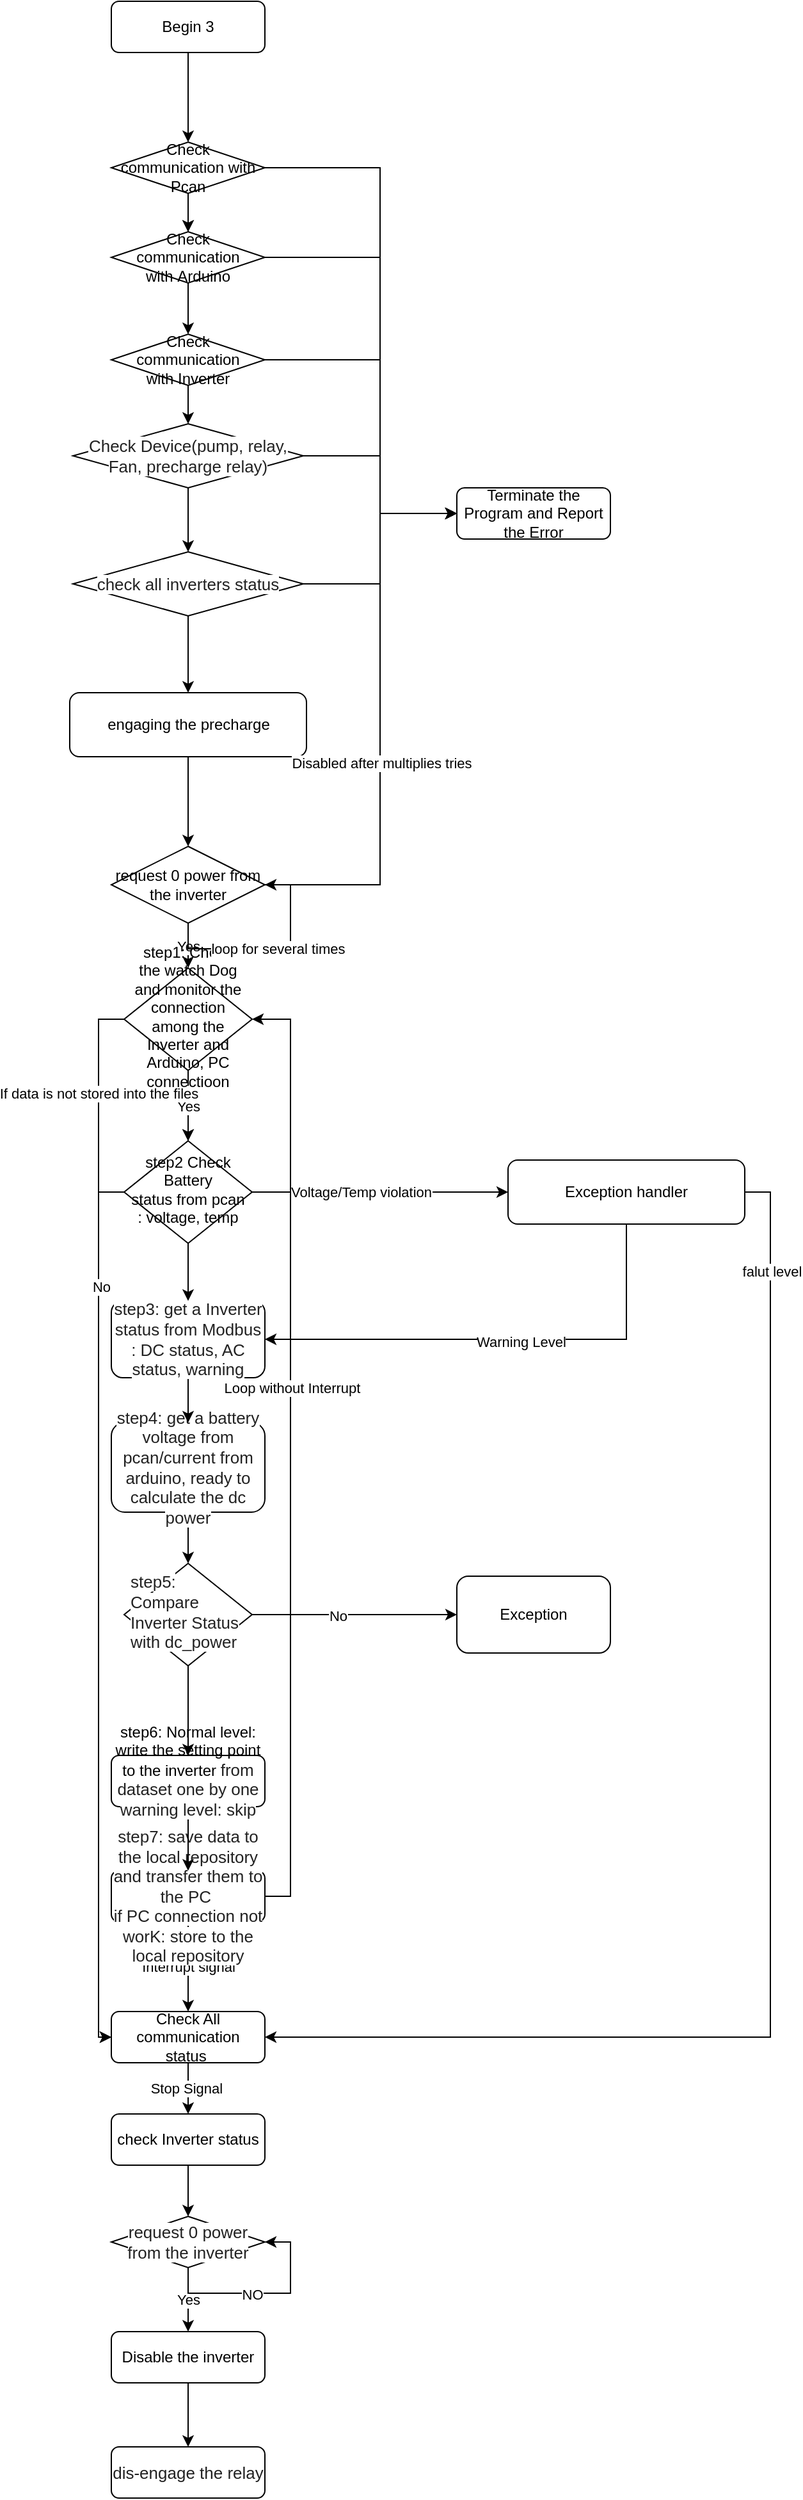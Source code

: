 <mxfile version="14.4.2" type="google"><diagram id="C5RBs43oDa-KdzZeNtuy" name="Page-1"><mxGraphModel dx="825" dy="1595" grid="1" gridSize="10" guides="1" tooltips="1" connect="1" arrows="1" fold="1" page="1" pageScale="1" pageWidth="827" pageHeight="1169" math="0" shadow="0"><root><mxCell id="WIyWlLk6GJQsqaUBKTNV-0"/><mxCell id="WIyWlLk6GJQsqaUBKTNV-1" parent="WIyWlLk6GJQsqaUBKTNV-0"/><mxCell id="9C3M7m2hAnHkygJpcLeN-49" value="Stop Signal&amp;nbsp;" style="edgeStyle=orthogonalEdgeStyle;rounded=0;orthogonalLoop=1;jettySize=auto;html=1;" parent="WIyWlLk6GJQsqaUBKTNV-1" source="9C3M7m2hAnHkygJpcLeN-13" target="9C3M7m2hAnHkygJpcLeN-12" edge="1"><mxGeometry relative="1" as="geometry"/></mxCell><mxCell id="zS0uMNNaDUlK9rrYQhCU-2" style="edgeStyle=orthogonalEdgeStyle;rounded=0;orthogonalLoop=1;jettySize=auto;html=1;exitX=1;exitY=0.5;exitDx=0;exitDy=0;entryX=0;entryY=0.5;entryDx=0;entryDy=0;" parent="WIyWlLk6GJQsqaUBKTNV-1" source="WIyWlLk6GJQsqaUBKTNV-3" target="zS0uMNNaDUlK9rrYQhCU-1" edge="1"><mxGeometry relative="1" as="geometry"/></mxCell><mxCell id="zS0uMNNaDUlK9rrYQhCU-4" style="edgeStyle=orthogonalEdgeStyle;rounded=0;orthogonalLoop=1;jettySize=auto;html=1;exitX=0.5;exitY=1;exitDx=0;exitDy=0;" parent="WIyWlLk6GJQsqaUBKTNV-1" source="WIyWlLk6GJQsqaUBKTNV-3" target="zS0uMNNaDUlK9rrYQhCU-0" edge="1"><mxGeometry relative="1" as="geometry"/></mxCell><mxCell id="WIyWlLk6GJQsqaUBKTNV-3" value="&lt;span style=&quot;color: rgb(34 , 34 , 34) ; font-family: &amp;#34;arial&amp;#34; , &amp;#34;helvetica&amp;#34; , sans-serif ; font-size: small ; text-align: left ; background-color: rgb(255 , 255 , 255)&quot;&gt;Check Device(pump, relay, Fan, precharge relay)&lt;/span&gt;" style="rhombus;whiteSpace=wrap;html=1;fontSize=12;glass=0;strokeWidth=1;shadow=0;" parent="WIyWlLk6GJQsqaUBKTNV-1" vertex="1"><mxGeometry x="160" y="80" width="180" height="50" as="geometry"/></mxCell><mxCell id="zS0uMNNaDUlK9rrYQhCU-3" style="edgeStyle=orthogonalEdgeStyle;rounded=0;orthogonalLoop=1;jettySize=auto;html=1;exitX=1;exitY=0.5;exitDx=0;exitDy=0;entryX=0;entryY=0.5;entryDx=0;entryDy=0;" parent="WIyWlLk6GJQsqaUBKTNV-1" source="zS0uMNNaDUlK9rrYQhCU-0" target="zS0uMNNaDUlK9rrYQhCU-1" edge="1"><mxGeometry relative="1" as="geometry"><mxPoint x="500" y="205" as="targetPoint"/></mxGeometry></mxCell><mxCell id="9C3M7m2hAnHkygJpcLeN-0" style="edgeStyle=orthogonalEdgeStyle;rounded=0;orthogonalLoop=1;jettySize=auto;html=1;exitX=0.5;exitY=1;exitDx=0;exitDy=0;entryX=0.5;entryY=0;entryDx=0;entryDy=0;" parent="WIyWlLk6GJQsqaUBKTNV-1" source="zS0uMNNaDUlK9rrYQhCU-0" target="zS0uMNNaDUlK9rrYQhCU-5" edge="1"><mxGeometry relative="1" as="geometry"/></mxCell><mxCell id="zS0uMNNaDUlK9rrYQhCU-0" value="&lt;span style=&quot;color: rgb(34 , 34 , 34) ; font-family: &amp;#34;arial&amp;#34; , &amp;#34;helvetica&amp;#34; , sans-serif ; font-size: small ; text-align: left ; background-color: rgb(255 , 255 , 255)&quot;&gt;check all inverters status&lt;/span&gt;" style="rhombus;whiteSpace=wrap;html=1;fontSize=12;glass=0;strokeWidth=1;shadow=0;" parent="WIyWlLk6GJQsqaUBKTNV-1" vertex="1"><mxGeometry x="160" y="180" width="180" height="50" as="geometry"/></mxCell><mxCell id="zS0uMNNaDUlK9rrYQhCU-1" value="Terminate the Program and Report the Error" style="rounded=1;whiteSpace=wrap;html=1;fontSize=12;glass=0;strokeWidth=1;shadow=0;" parent="WIyWlLk6GJQsqaUBKTNV-1" vertex="1"><mxGeometry x="460" y="130" width="120" height="40" as="geometry"/></mxCell><mxCell id="9C3M7m2hAnHkygJpcLeN-4" style="edgeStyle=orthogonalEdgeStyle;rounded=0;orthogonalLoop=1;jettySize=auto;html=1;exitX=0.5;exitY=1;exitDx=0;exitDy=0;" parent="WIyWlLk6GJQsqaUBKTNV-1" source="zS0uMNNaDUlK9rrYQhCU-5" target="9C3M7m2hAnHkygJpcLeN-3" edge="1"><mxGeometry relative="1" as="geometry"/></mxCell><mxCell id="zS0uMNNaDUlK9rrYQhCU-5" value="engaging the precharge" style="rounded=1;whiteSpace=wrap;html=1;fontSize=12;glass=0;strokeWidth=1;shadow=0;" parent="WIyWlLk6GJQsqaUBKTNV-1" vertex="1"><mxGeometry x="157.5" y="290" width="185" height="50" as="geometry"/></mxCell><mxCell id="WW2kw6S5AvHAeb_zmeq9-3" style="edgeStyle=orthogonalEdgeStyle;rounded=0;orthogonalLoop=1;jettySize=auto;html=1;exitX=0.5;exitY=1;exitDx=0;exitDy=0;" parent="WIyWlLk6GJQsqaUBKTNV-1" source="9C3M7m2hAnHkygJpcLeN-1" target="9C3M7m2hAnHkygJpcLeN-8" edge="1"><mxGeometry relative="1" as="geometry"/></mxCell><mxCell id="9C3M7m2hAnHkygJpcLeN-1" value="&lt;span style=&quot;color: rgb(34 , 34 , 34) ; font-family: &amp;#34;arial&amp;#34; , &amp;#34;helvetica&amp;#34; , sans-serif ; font-size: small ; text-align: left ; background-color: rgb(255 , 255 , 255)&quot;&gt;step4: get a battery voltage from pcan/current from arduino, ready to calculate the dc power&lt;/span&gt;" style="rounded=1;whiteSpace=wrap;html=1;fontSize=12;glass=0;strokeWidth=1;shadow=0;" parent="WIyWlLk6GJQsqaUBKTNV-1" vertex="1"><mxGeometry x="190" y="860" width="120" height="70" as="geometry"/></mxCell><mxCell id="WW2kw6S5AvHAeb_zmeq9-5" style="edgeStyle=orthogonalEdgeStyle;rounded=0;orthogonalLoop=1;jettySize=auto;html=1;exitX=0.5;exitY=1;exitDx=0;exitDy=0;entryX=0.5;entryY=0;entryDx=0;entryDy=0;" parent="WIyWlLk6GJQsqaUBKTNV-1" source="9C3M7m2hAnHkygJpcLeN-2" target="9C3M7m2hAnHkygJpcLeN-1" edge="1"><mxGeometry relative="1" as="geometry"/></mxCell><mxCell id="9C3M7m2hAnHkygJpcLeN-2" value="&lt;span style=&quot;color: rgb(34 , 34 , 34) ; font-family: &amp;#34;arial&amp;#34; , &amp;#34;helvetica&amp;#34; , sans-serif ; font-size: small ; text-align: left ; background-color: rgb(255 , 255 , 255)&quot;&gt;step3: get a Inverter status from Modbus : DC status, AC status, warning&lt;/span&gt;" style="rounded=1;whiteSpace=wrap;html=1;fontSize=12;glass=0;strokeWidth=1;shadow=0;" parent="WIyWlLk6GJQsqaUBKTNV-1" vertex="1"><mxGeometry x="190" y="765" width="120" height="60" as="geometry"/></mxCell><mxCell id="9C3M7m2hAnHkygJpcLeN-21" value="Yes" style="edgeStyle=orthogonalEdgeStyle;rounded=0;orthogonalLoop=1;jettySize=auto;html=1;exitX=0.5;exitY=1;exitDx=0;exitDy=0;entryX=0.5;entryY=0;entryDx=0;entryDy=0;" parent="WIyWlLk6GJQsqaUBKTNV-1" source="9C3M7m2hAnHkygJpcLeN-3" target="9C3M7m2hAnHkygJpcLeN-6" edge="1"><mxGeometry relative="1" as="geometry"/></mxCell><mxCell id="9C3M7m2hAnHkygJpcLeN-54" style="edgeStyle=orthogonalEdgeStyle;rounded=0;orthogonalLoop=1;jettySize=auto;html=1;exitX=1;exitY=0.5;exitDx=0;exitDy=0;entryX=0;entryY=0.5;entryDx=0;entryDy=0;" parent="WIyWlLk6GJQsqaUBKTNV-1" source="9C3M7m2hAnHkygJpcLeN-3" target="zS0uMNNaDUlK9rrYQhCU-1" edge="1"><mxGeometry relative="1" as="geometry"><Array as="points"><mxPoint x="400" y="440"/><mxPoint x="400" y="150"/></Array></mxGeometry></mxCell><mxCell id="9C3M7m2hAnHkygJpcLeN-55" value="Disabled after multiplies tries" style="edgeLabel;html=1;align=center;verticalAlign=middle;resizable=0;points=[];" parent="9C3M7m2hAnHkygJpcLeN-54" vertex="1" connectable="0"><mxGeometry x="-0.159" y="-1" relative="1" as="geometry"><mxPoint as="offset"/></mxGeometry></mxCell><mxCell id="9C3M7m2hAnHkygJpcLeN-3" value="request 0 power from the inverter" style="rhombus;whiteSpace=wrap;html=1;fontSize=12;glass=0;strokeWidth=1;shadow=0;" parent="WIyWlLk6GJQsqaUBKTNV-1" vertex="1"><mxGeometry x="190" y="410" width="120" height="60" as="geometry"/></mxCell><mxCell id="9C3M7m2hAnHkygJpcLeN-14" style="edgeStyle=orthogonalEdgeStyle;rounded=0;orthogonalLoop=1;jettySize=auto;html=1;exitX=0.5;exitY=1;exitDx=0;exitDy=0;" parent="WIyWlLk6GJQsqaUBKTNV-1" source="9C3M7m2hAnHkygJpcLeN-6" target="9C3M7m2hAnHkygJpcLeN-7" edge="1"><mxGeometry relative="1" as="geometry"/></mxCell><mxCell id="9C3M7m2hAnHkygJpcLeN-33" value="Yes" style="edgeStyle=orthogonalEdgeStyle;rounded=0;orthogonalLoop=1;jettySize=auto;html=1;" parent="WIyWlLk6GJQsqaUBKTNV-1" source="9C3M7m2hAnHkygJpcLeN-6" target="9C3M7m2hAnHkygJpcLeN-7" edge="1"><mxGeometry relative="1" as="geometry"/></mxCell><mxCell id="9C3M7m2hAnHkygJpcLeN-34" style="edgeStyle=orthogonalEdgeStyle;rounded=0;orthogonalLoop=1;jettySize=auto;html=1;exitX=0;exitY=0.5;exitDx=0;exitDy=0;entryX=0;entryY=0.5;entryDx=0;entryDy=0;" parent="WIyWlLk6GJQsqaUBKTNV-1" source="9C3M7m2hAnHkygJpcLeN-6" target="9C3M7m2hAnHkygJpcLeN-13" edge="1"><mxGeometry relative="1" as="geometry"/></mxCell><mxCell id="9C3M7m2hAnHkygJpcLeN-37" value="If data is not stored into the files" style="edgeLabel;html=1;align=center;verticalAlign=middle;resizable=0;points=[];" parent="9C3M7m2hAnHkygJpcLeN-34" vertex="1" connectable="0"><mxGeometry x="-0.811" relative="1" as="geometry"><mxPoint as="offset"/></mxGeometry></mxCell><mxCell id="9C3M7m2hAnHkygJpcLeN-6" value="step1: Check the watch Dog and monitor the connection among the Inverter and Arduino, PC connectioon" style="rhombus;whiteSpace=wrap;html=1;shadow=0;fontFamily=Helvetica;fontSize=12;align=center;strokeWidth=1;spacing=6;spacingTop=-4;" parent="WIyWlLk6GJQsqaUBKTNV-1" vertex="1"><mxGeometry x="200" y="505" width="100" height="80" as="geometry"/></mxCell><mxCell id="9C3M7m2hAnHkygJpcLeN-35" style="edgeStyle=orthogonalEdgeStyle;rounded=0;orthogonalLoop=1;jettySize=auto;html=1;exitX=0;exitY=0.5;exitDx=0;exitDy=0;entryX=0;entryY=0.5;entryDx=0;entryDy=0;" parent="WIyWlLk6GJQsqaUBKTNV-1" source="9C3M7m2hAnHkygJpcLeN-7" target="9C3M7m2hAnHkygJpcLeN-13" edge="1"><mxGeometry relative="1" as="geometry"/></mxCell><mxCell id="9C3M7m2hAnHkygJpcLeN-38" value="No" style="edgeLabel;html=1;align=center;verticalAlign=middle;resizable=0;points=[];" parent="9C3M7m2hAnHkygJpcLeN-35" vertex="1" connectable="0"><mxGeometry x="-0.728" y="2" relative="1" as="geometry"><mxPoint as="offset"/></mxGeometry></mxCell><mxCell id="9C3M7m2hAnHkygJpcLeN-62" style="edgeStyle=orthogonalEdgeStyle;rounded=0;orthogonalLoop=1;jettySize=auto;html=1;exitX=1;exitY=0.5;exitDx=0;exitDy=0;entryX=0;entryY=0.5;entryDx=0;entryDy=0;" parent="WIyWlLk6GJQsqaUBKTNV-1" source="9C3M7m2hAnHkygJpcLeN-7" target="9C3M7m2hAnHkygJpcLeN-57" edge="1"><mxGeometry relative="1" as="geometry"/></mxCell><mxCell id="WW2kw6S5AvHAeb_zmeq9-8" value="Voltage/Temp violation" style="edgeLabel;html=1;align=center;verticalAlign=middle;resizable=0;points=[];" parent="9C3M7m2hAnHkygJpcLeN-62" vertex="1" connectable="0"><mxGeometry x="-0.15" relative="1" as="geometry"><mxPoint as="offset"/></mxGeometry></mxCell><mxCell id="WW2kw6S5AvHAeb_zmeq9-4" style="edgeStyle=orthogonalEdgeStyle;rounded=0;orthogonalLoop=1;jettySize=auto;html=1;exitX=0.5;exitY=1;exitDx=0;exitDy=0;" parent="WIyWlLk6GJQsqaUBKTNV-1" source="9C3M7m2hAnHkygJpcLeN-7" target="9C3M7m2hAnHkygJpcLeN-2" edge="1"><mxGeometry relative="1" as="geometry"/></mxCell><mxCell id="9C3M7m2hAnHkygJpcLeN-7" value="step2 Check Battery&lt;br&gt;status from pcan&lt;br&gt;: voltage, temp" style="rhombus;whiteSpace=wrap;html=1;shadow=0;fontFamily=Helvetica;fontSize=12;align=center;strokeWidth=1;spacing=6;spacingTop=-4;" parent="WIyWlLk6GJQsqaUBKTNV-1" vertex="1"><mxGeometry x="200" y="640" width="100" height="80" as="geometry"/></mxCell><mxCell id="WW2kw6S5AvHAeb_zmeq9-2" style="edgeStyle=orthogonalEdgeStyle;rounded=0;orthogonalLoop=1;jettySize=auto;html=1;exitX=0.5;exitY=1;exitDx=0;exitDy=0;entryX=0.5;entryY=0;entryDx=0;entryDy=0;" parent="WIyWlLk6GJQsqaUBKTNV-1" source="9C3M7m2hAnHkygJpcLeN-8" target="9C3M7m2hAnHkygJpcLeN-11" edge="1"><mxGeometry relative="1" as="geometry"/></mxCell><mxCell id="zswEjtOYO-48BnO0eBVj-1" style="edgeStyle=orthogonalEdgeStyle;rounded=0;orthogonalLoop=1;jettySize=auto;html=1;exitX=1;exitY=0.5;exitDx=0;exitDy=0;entryX=0;entryY=0.5;entryDx=0;entryDy=0;" parent="WIyWlLk6GJQsqaUBKTNV-1" source="9C3M7m2hAnHkygJpcLeN-8" target="zswEjtOYO-48BnO0eBVj-0" edge="1"><mxGeometry relative="1" as="geometry"><mxPoint x="430" y="1020" as="targetPoint"/><Array as="points"/></mxGeometry></mxCell><mxCell id="zswEjtOYO-48BnO0eBVj-2" value="No" style="edgeLabel;html=1;align=center;verticalAlign=middle;resizable=0;points=[];" parent="zswEjtOYO-48BnO0eBVj-1" vertex="1" connectable="0"><mxGeometry x="-0.163" y="-1" relative="1" as="geometry"><mxPoint as="offset"/></mxGeometry></mxCell><mxCell id="9C3M7m2hAnHkygJpcLeN-8" value="&lt;div style=&quot;text-align: left&quot;&gt;&lt;font color=&quot;#222222&quot; face=&quot;arial, helvetica, sans-serif&quot; size=&quot;2&quot;&gt;&lt;span style=&quot;background-color: rgb(255 , 255 , 255)&quot;&gt;step5: Compare Inverter Status with dc_power&lt;/span&gt;&lt;/font&gt;&lt;/div&gt;" style="rhombus;whiteSpace=wrap;html=1;shadow=0;fontFamily=Helvetica;fontSize=12;align=center;strokeWidth=1;spacing=6;spacingTop=-4;" parent="WIyWlLk6GJQsqaUBKTNV-1" vertex="1"><mxGeometry x="200" y="970" width="100" height="80" as="geometry"/></mxCell><mxCell id="9C3M7m2hAnHkygJpcLeN-29" value="Yes" style="edgeStyle=orthogonalEdgeStyle;rounded=0;orthogonalLoop=1;jettySize=auto;html=1;exitX=0.5;exitY=1;exitDx=0;exitDy=0;entryX=0.5;entryY=0;entryDx=0;entryDy=0;" parent="WIyWlLk6GJQsqaUBKTNV-1" source="9C3M7m2hAnHkygJpcLeN-9" target="9C3M7m2hAnHkygJpcLeN-26" edge="1"><mxGeometry relative="1" as="geometry"/></mxCell><mxCell id="9C3M7m2hAnHkygJpcLeN-9" value="&lt;span style=&quot;color: rgb(34 , 34 , 34) ; font-family: &amp;#34;arial&amp;#34; , &amp;#34;helvetica&amp;#34; , sans-serif ; font-size: small ; text-align: left ; background-color: rgb(255 , 255 , 255)&quot;&gt;request 0 power from the inverter&lt;/span&gt;" style="rhombus;whiteSpace=wrap;html=1;fontSize=12;glass=0;strokeWidth=1;shadow=0;" parent="WIyWlLk6GJQsqaUBKTNV-1" vertex="1"><mxGeometry x="190" y="1480" width="120" height="40" as="geometry"/></mxCell><mxCell id="9C3M7m2hAnHkygJpcLeN-20" style="edgeStyle=orthogonalEdgeStyle;rounded=0;orthogonalLoop=1;jettySize=auto;html=1;exitX=1;exitY=0.5;exitDx=0;exitDy=0;entryX=1;entryY=0.5;entryDx=0;entryDy=0;" parent="WIyWlLk6GJQsqaUBKTNV-1" source="9C3M7m2hAnHkygJpcLeN-10" target="9C3M7m2hAnHkygJpcLeN-6" edge="1"><mxGeometry relative="1" as="geometry"/></mxCell><mxCell id="9C3M7m2hAnHkygJpcLeN-32" value="Loop without Interrupt" style="edgeLabel;html=1;align=center;verticalAlign=middle;resizable=0;points=[];" parent="9C3M7m2hAnHkygJpcLeN-20" vertex="1" connectable="0"><mxGeometry x="0.135" y="-1" relative="1" as="geometry"><mxPoint as="offset"/></mxGeometry></mxCell><mxCell id="9C3M7m2hAnHkygJpcLeN-22" value="Interrupt signal" style="edgeStyle=orthogonalEdgeStyle;rounded=0;orthogonalLoop=1;jettySize=auto;html=1;exitX=0.5;exitY=1;exitDx=0;exitDy=0;entryX=0.5;entryY=0;entryDx=0;entryDy=0;" parent="WIyWlLk6GJQsqaUBKTNV-1" source="9C3M7m2hAnHkygJpcLeN-10" target="9C3M7m2hAnHkygJpcLeN-13" edge="1"><mxGeometry relative="1" as="geometry"/></mxCell><mxCell id="9C3M7m2hAnHkygJpcLeN-10" value="&lt;span style=&quot;color: rgb(34 , 34 , 34) ; font-family: &amp;#34;arial&amp;#34; , &amp;#34;helvetica&amp;#34; , sans-serif ; font-size: small ; text-align: left ; background-color: rgb(255 , 255 , 255)&quot;&gt;step7: save data to the local repository and transfer them to the PC&amp;nbsp;&lt;br&gt;if PC connection not worK: store to the local repository&lt;br&gt;&lt;/span&gt;" style="rounded=1;whiteSpace=wrap;html=1;fontSize=12;glass=0;strokeWidth=1;shadow=0;" parent="WIyWlLk6GJQsqaUBKTNV-1" vertex="1"><mxGeometry x="190" y="1210" width="120" height="40" as="geometry"/></mxCell><mxCell id="9C3M7m2hAnHkygJpcLeN-19" style="edgeStyle=orthogonalEdgeStyle;rounded=0;orthogonalLoop=1;jettySize=auto;html=1;exitX=0.5;exitY=1;exitDx=0;exitDy=0;" parent="WIyWlLk6GJQsqaUBKTNV-1" source="9C3M7m2hAnHkygJpcLeN-11" target="9C3M7m2hAnHkygJpcLeN-10" edge="1"><mxGeometry relative="1" as="geometry"/></mxCell><mxCell id="9C3M7m2hAnHkygJpcLeN-11" value="step6: Normal level: write the setting point to the inverter&amp;nbsp;&lt;span style=&quot;color: rgb(34 , 34 , 34) ; font-family: &amp;#34;arial&amp;#34; , &amp;#34;helvetica&amp;#34; , sans-serif ; font-size: small ; text-align: left ; background-color: rgb(255 , 255 , 255)&quot;&gt;from dataset one by one&lt;br&gt;warning level: skip&lt;br&gt;&lt;br&gt;&lt;/span&gt;" style="rounded=1;whiteSpace=wrap;html=1;fontSize=12;glass=0;strokeWidth=1;shadow=0;" parent="WIyWlLk6GJQsqaUBKTNV-1" vertex="1"><mxGeometry x="190" y="1120" width="120" height="40" as="geometry"/></mxCell><mxCell id="9C3M7m2hAnHkygJpcLeN-28" style="edgeStyle=orthogonalEdgeStyle;rounded=0;orthogonalLoop=1;jettySize=auto;html=1;exitX=0.5;exitY=1;exitDx=0;exitDy=0;" parent="WIyWlLk6GJQsqaUBKTNV-1" source="9C3M7m2hAnHkygJpcLeN-12" target="9C3M7m2hAnHkygJpcLeN-9" edge="1"><mxGeometry relative="1" as="geometry"/></mxCell><mxCell id="9C3M7m2hAnHkygJpcLeN-12" value="check Inverter status" style="rounded=1;whiteSpace=wrap;html=1;fontSize=12;glass=0;strokeWidth=1;shadow=0;" parent="WIyWlLk6GJQsqaUBKTNV-1" vertex="1"><mxGeometry x="190" y="1400" width="120" height="40" as="geometry"/></mxCell><mxCell id="9C3M7m2hAnHkygJpcLeN-13" value="Check All communication status&amp;nbsp;" style="rounded=1;whiteSpace=wrap;html=1;fontSize=12;glass=0;strokeWidth=1;shadow=0;" parent="WIyWlLk6GJQsqaUBKTNV-1" vertex="1"><mxGeometry x="190" y="1320" width="120" height="40" as="geometry"/></mxCell><mxCell id="9C3M7m2hAnHkygJpcLeN-41" style="edgeStyle=orthogonalEdgeStyle;rounded=0;orthogonalLoop=1;jettySize=auto;html=1;exitX=0.5;exitY=1;exitDx=0;exitDy=0;entryX=0.5;entryY=0;entryDx=0;entryDy=0;" parent="WIyWlLk6GJQsqaUBKTNV-1" source="9C3M7m2hAnHkygJpcLeN-24" target="9C3M7m2hAnHkygJpcLeN-40" edge="1"><mxGeometry relative="1" as="geometry"/></mxCell><mxCell id="9C3M7m2hAnHkygJpcLeN-24" value="Begin 3&lt;br&gt;" style="rounded=1;whiteSpace=wrap;html=1;fontSize=12;glass=0;strokeWidth=1;shadow=0;" parent="WIyWlLk6GJQsqaUBKTNV-1" vertex="1"><mxGeometry x="190" y="-250" width="120" height="40" as="geometry"/></mxCell><mxCell id="9C3M7m2hAnHkygJpcLeN-25" value="&lt;span style=&quot;color: rgb(34 , 34 , 34) ; font-family: &amp;#34;arial&amp;#34; , &amp;#34;helvetica&amp;#34; , sans-serif ; font-size: small ; text-align: left ; background-color: rgb(255 , 255 , 255)&quot;&gt;dis-engage the relay&lt;/span&gt;" style="rounded=1;whiteSpace=wrap;html=1;fontSize=12;glass=0;strokeWidth=1;shadow=0;" parent="WIyWlLk6GJQsqaUBKTNV-1" vertex="1"><mxGeometry x="190" y="1660" width="120" height="40" as="geometry"/></mxCell><mxCell id="9C3M7m2hAnHkygJpcLeN-30" style="edgeStyle=orthogonalEdgeStyle;rounded=0;orthogonalLoop=1;jettySize=auto;html=1;exitX=0.5;exitY=1;exitDx=0;exitDy=0;entryX=0.5;entryY=0;entryDx=0;entryDy=0;" parent="WIyWlLk6GJQsqaUBKTNV-1" source="9C3M7m2hAnHkygJpcLeN-26" target="9C3M7m2hAnHkygJpcLeN-25" edge="1"><mxGeometry relative="1" as="geometry"/></mxCell><mxCell id="9C3M7m2hAnHkygJpcLeN-26" value="Disable the inverter" style="rounded=1;whiteSpace=wrap;html=1;fontSize=12;glass=0;strokeWidth=1;shadow=0;" parent="WIyWlLk6GJQsqaUBKTNV-1" vertex="1"><mxGeometry x="190" y="1570" width="120" height="40" as="geometry"/></mxCell><mxCell id="9C3M7m2hAnHkygJpcLeN-44" style="edgeStyle=orthogonalEdgeStyle;rounded=0;orthogonalLoop=1;jettySize=auto;html=1;exitX=0.5;exitY=1;exitDx=0;exitDy=0;entryX=0.5;entryY=0;entryDx=0;entryDy=0;" parent="WIyWlLk6GJQsqaUBKTNV-1" source="9C3M7m2hAnHkygJpcLeN-40" target="9C3M7m2hAnHkygJpcLeN-42" edge="1"><mxGeometry relative="1" as="geometry"/></mxCell><mxCell id="9C3M7m2hAnHkygJpcLeN-47" style="edgeStyle=orthogonalEdgeStyle;rounded=0;orthogonalLoop=1;jettySize=auto;html=1;exitX=1;exitY=0.5;exitDx=0;exitDy=0;entryX=0;entryY=0.5;entryDx=0;entryDy=0;" parent="WIyWlLk6GJQsqaUBKTNV-1" source="9C3M7m2hAnHkygJpcLeN-40" target="zS0uMNNaDUlK9rrYQhCU-1" edge="1"><mxGeometry relative="1" as="geometry"><Array as="points"><mxPoint x="400" y="-120"/><mxPoint x="400" y="150"/></Array></mxGeometry></mxCell><mxCell id="9C3M7m2hAnHkygJpcLeN-59" value="" style="edgeStyle=orthogonalEdgeStyle;rounded=0;orthogonalLoop=1;jettySize=auto;html=1;" parent="WIyWlLk6GJQsqaUBKTNV-1" source="9C3M7m2hAnHkygJpcLeN-40" target="9C3M7m2hAnHkygJpcLeN-42" edge="1"><mxGeometry relative="1" as="geometry"/></mxCell><UserObject label="Check communication with Pcan" link="https://github.com/Battery-safety-system/Battery-Safety-Sever-Client" id="9C3M7m2hAnHkygJpcLeN-40"><mxCell style="rhombus;whiteSpace=wrap;html=1;fontSize=12;glass=0;strokeWidth=1;shadow=0;" parent="WIyWlLk6GJQsqaUBKTNV-1" vertex="1"><mxGeometry x="190" y="-140" width="120" height="40" as="geometry"/></mxCell></UserObject><mxCell id="9C3M7m2hAnHkygJpcLeN-45" style="edgeStyle=orthogonalEdgeStyle;rounded=0;orthogonalLoop=1;jettySize=auto;html=1;exitX=0.5;exitY=1;exitDx=0;exitDy=0;" parent="WIyWlLk6GJQsqaUBKTNV-1" source="9C3M7m2hAnHkygJpcLeN-42" target="9C3M7m2hAnHkygJpcLeN-43" edge="1"><mxGeometry relative="1" as="geometry"/></mxCell><mxCell id="9C3M7m2hAnHkygJpcLeN-48" style="edgeStyle=orthogonalEdgeStyle;rounded=0;orthogonalLoop=1;jettySize=auto;html=1;exitX=1;exitY=0.5;exitDx=0;exitDy=0;entryX=0;entryY=0.5;entryDx=0;entryDy=0;" parent="WIyWlLk6GJQsqaUBKTNV-1" source="9C3M7m2hAnHkygJpcLeN-42" target="zS0uMNNaDUlK9rrYQhCU-1" edge="1"><mxGeometry relative="1" as="geometry"><Array as="points"><mxPoint x="400" y="-50"/><mxPoint x="400" y="150"/></Array></mxGeometry></mxCell><mxCell id="9C3M7m2hAnHkygJpcLeN-42" value="Check communication with&amp;nbsp;Arduino" style="rhombus;whiteSpace=wrap;html=1;fontSize=12;glass=0;strokeWidth=1;shadow=0;" parent="WIyWlLk6GJQsqaUBKTNV-1" vertex="1"><mxGeometry x="190" y="-70" width="120" height="40" as="geometry"/></mxCell><mxCell id="9C3M7m2hAnHkygJpcLeN-46" style="edgeStyle=orthogonalEdgeStyle;rounded=0;orthogonalLoop=1;jettySize=auto;html=1;exitX=0.5;exitY=1;exitDx=0;exitDy=0;entryX=0.5;entryY=0;entryDx=0;entryDy=0;" parent="WIyWlLk6GJQsqaUBKTNV-1" source="9C3M7m2hAnHkygJpcLeN-43" target="WIyWlLk6GJQsqaUBKTNV-3" edge="1"><mxGeometry relative="1" as="geometry"/></mxCell><mxCell id="WW2kw6S5AvHAeb_zmeq9-1" style="edgeStyle=orthogonalEdgeStyle;rounded=0;orthogonalLoop=1;jettySize=auto;html=1;exitX=1;exitY=0.5;exitDx=0;exitDy=0;entryX=0;entryY=0.5;entryDx=0;entryDy=0;" parent="WIyWlLk6GJQsqaUBKTNV-1" source="9C3M7m2hAnHkygJpcLeN-43" target="zS0uMNNaDUlK9rrYQhCU-1" edge="1"><mxGeometry relative="1" as="geometry"><Array as="points"><mxPoint x="400" y="30"/><mxPoint x="400" y="150"/></Array></mxGeometry></mxCell><mxCell id="9C3M7m2hAnHkygJpcLeN-43" value="Check communication with&amp;nbsp;Inverter" style="rhombus;whiteSpace=wrap;html=1;fontSize=12;glass=0;strokeWidth=1;shadow=0;" parent="WIyWlLk6GJQsqaUBKTNV-1" vertex="1"><mxGeometry x="190" y="10" width="120" height="40" as="geometry"/></mxCell><mxCell id="9C3M7m2hAnHkygJpcLeN-50" style="edgeStyle=orthogonalEdgeStyle;rounded=0;orthogonalLoop=1;jettySize=auto;html=1;exitX=0.5;exitY=1;exitDx=0;exitDy=0;entryX=1;entryY=0.5;entryDx=0;entryDy=0;" parent="WIyWlLk6GJQsqaUBKTNV-1" source="9C3M7m2hAnHkygJpcLeN-9" target="9C3M7m2hAnHkygJpcLeN-9" edge="1"><mxGeometry relative="1" as="geometry"/></mxCell><mxCell id="9C3M7m2hAnHkygJpcLeN-51" value="NO" style="edgeLabel;html=1;align=center;verticalAlign=middle;resizable=0;points=[];" parent="9C3M7m2hAnHkygJpcLeN-50" vertex="1" connectable="0"><mxGeometry x="-0.55" y="-1" relative="1" as="geometry"><mxPoint x="34" as="offset"/></mxGeometry></mxCell><mxCell id="9C3M7m2hAnHkygJpcLeN-52" value="Yes" style="edgeStyle=orthogonalEdgeStyle;rounded=0;orthogonalLoop=1;jettySize=auto;html=1;exitX=0.5;exitY=1;exitDx=0;exitDy=0;entryX=1;entryY=0.5;entryDx=0;entryDy=0;" parent="WIyWlLk6GJQsqaUBKTNV-1" source="9C3M7m2hAnHkygJpcLeN-3" target="9C3M7m2hAnHkygJpcLeN-3" edge="1"><mxGeometry relative="1" as="geometry"/></mxCell><mxCell id="9C3M7m2hAnHkygJpcLeN-53" value="loop for several times" style="edgeLabel;html=1;align=center;verticalAlign=middle;resizable=0;points=[];" parent="9C3M7m2hAnHkygJpcLeN-52" vertex="1" connectable="0"><mxGeometry x="0.059" relative="1" as="geometry"><mxPoint as="offset"/></mxGeometry></mxCell><mxCell id="u-GZ96-04jYtmxC8YxX9-1" style="edgeStyle=orthogonalEdgeStyle;rounded=0;orthogonalLoop=1;jettySize=auto;html=1;exitX=0.5;exitY=1;exitDx=0;exitDy=0;entryX=1;entryY=0.5;entryDx=0;entryDy=0;" parent="WIyWlLk6GJQsqaUBKTNV-1" source="9C3M7m2hAnHkygJpcLeN-57" target="9C3M7m2hAnHkygJpcLeN-2" edge="1"><mxGeometry relative="1" as="geometry"/></mxCell><mxCell id="u-GZ96-04jYtmxC8YxX9-3" value="Warning Level" style="edgeLabel;html=1;align=center;verticalAlign=middle;resizable=0;points=[];" parent="u-GZ96-04jYtmxC8YxX9-1" vertex="1" connectable="0"><mxGeometry x="-0.072" y="2" relative="1" as="geometry"><mxPoint as="offset"/></mxGeometry></mxCell><mxCell id="u-GZ96-04jYtmxC8YxX9-4" style="edgeStyle=orthogonalEdgeStyle;rounded=0;orthogonalLoop=1;jettySize=auto;html=1;exitX=1;exitY=0.5;exitDx=0;exitDy=0;entryX=1;entryY=0.5;entryDx=0;entryDy=0;" parent="WIyWlLk6GJQsqaUBKTNV-1" source="9C3M7m2hAnHkygJpcLeN-57" target="9C3M7m2hAnHkygJpcLeN-13" edge="1"><mxGeometry relative="1" as="geometry"><mxPoint x="730" y="1130.0" as="targetPoint"/></mxGeometry></mxCell><mxCell id="u-GZ96-04jYtmxC8YxX9-5" value="falut level" style="edgeLabel;html=1;align=center;verticalAlign=middle;resizable=0;points=[];" parent="u-GZ96-04jYtmxC8YxX9-4" vertex="1" connectable="0"><mxGeometry x="-0.848" y="1" relative="1" as="geometry"><mxPoint as="offset"/></mxGeometry></mxCell><UserObject label="Exception handler" link="https://lucid.app/lucidchart/invitations/accept/0ca1fdb6-7315-46bd-9877-5185b40fd339" id="9C3M7m2hAnHkygJpcLeN-57"><mxCell style="rounded=1;whiteSpace=wrap;html=1;fontSize=12;glass=0;strokeWidth=1;shadow=0;" parent="WIyWlLk6GJQsqaUBKTNV-1" vertex="1"><mxGeometry x="500" y="655" width="185" height="50" as="geometry"/></mxCell></UserObject><mxCell id="zswEjtOYO-48BnO0eBVj-0" value="Exception" style="rounded=1;whiteSpace=wrap;html=1;" parent="WIyWlLk6GJQsqaUBKTNV-1" vertex="1"><mxGeometry x="460" y="980" width="120" height="60" as="geometry"/></mxCell></root></mxGraphModel></diagram></mxfile>